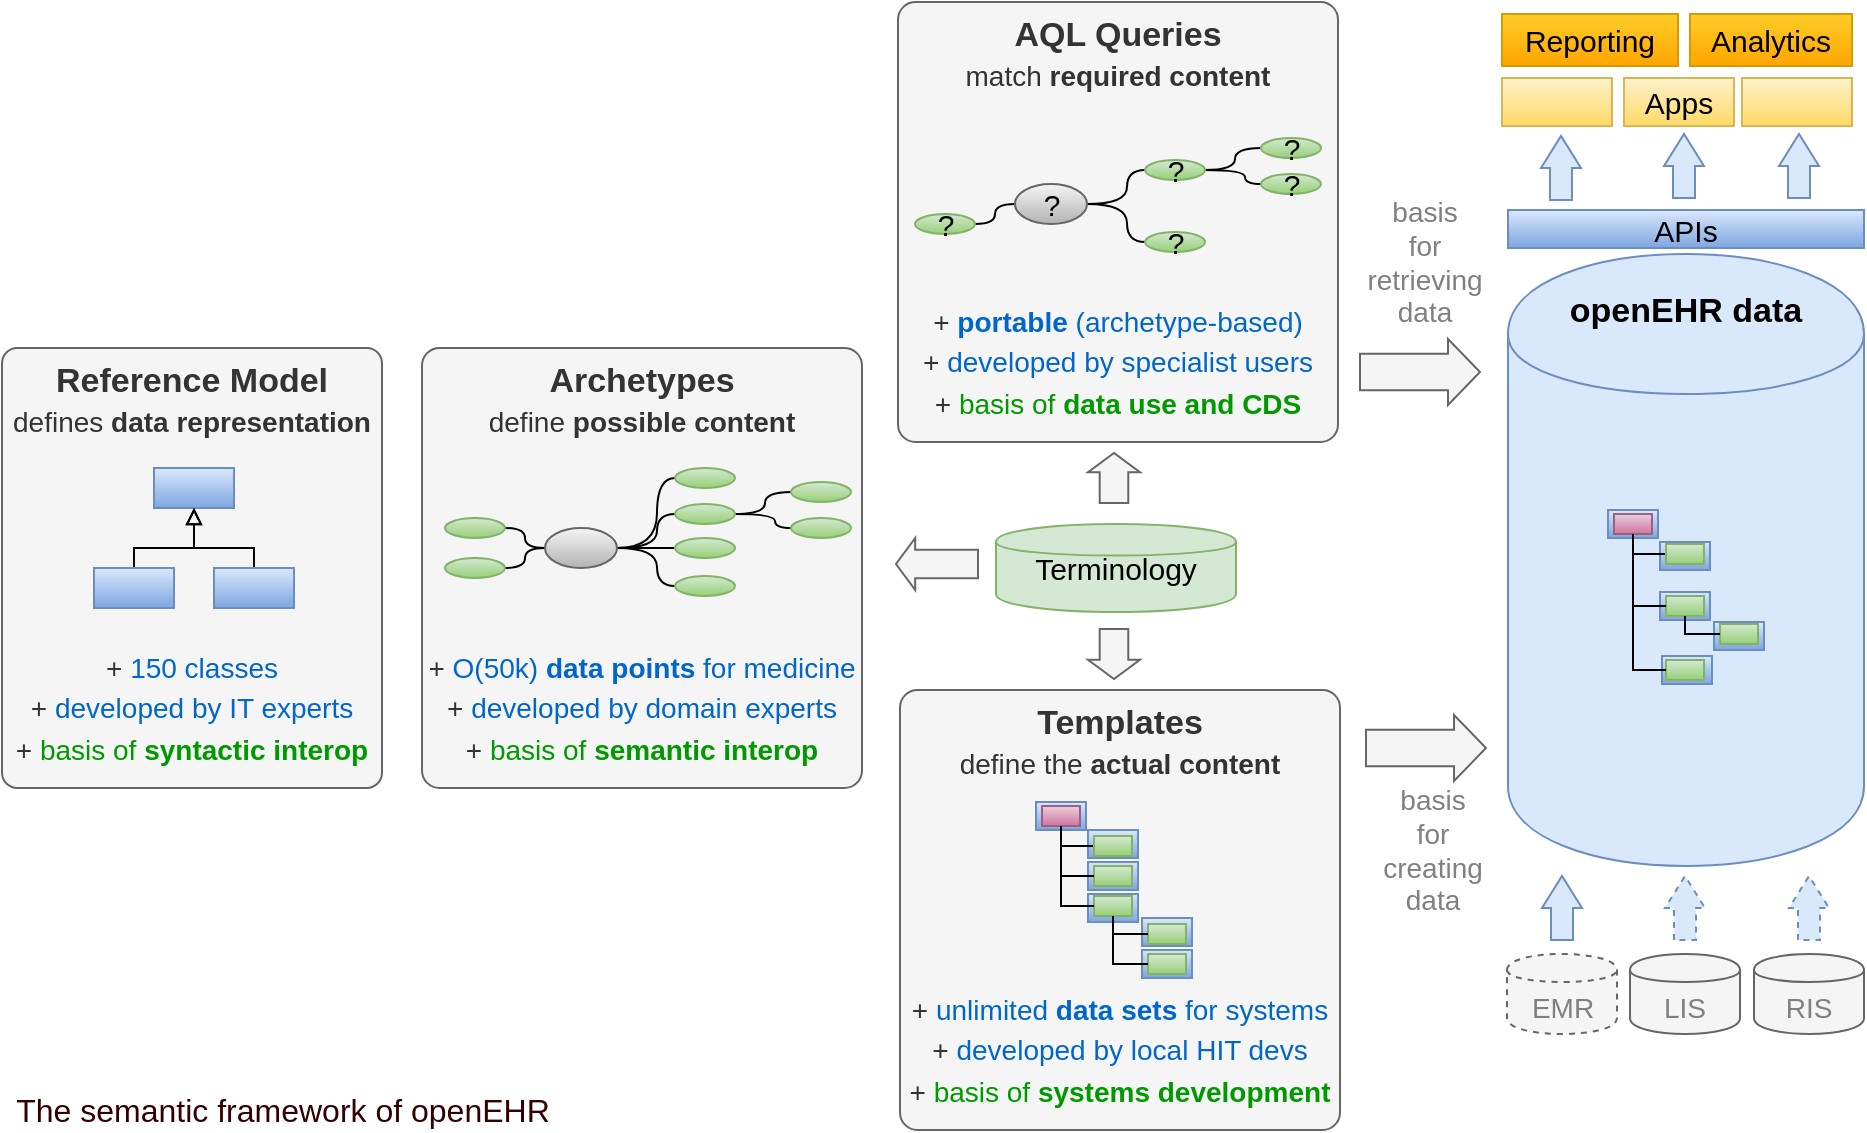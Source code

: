 <mxfile version="12.3.3" type="device" pages="1"><diagram id="SYWNPmW1D7VxJ0_5kWFv" name="Page-1"><mxGraphModel dx="1422" dy="846" grid="1" gridSize="10" guides="1" tooltips="1" connect="1" arrows="1" fold="1" page="1" pageScale="1" pageWidth="1169" pageHeight="827" math="0" shadow="0"><root><mxCell id="0"/><mxCell id="1" parent="0"/><mxCell id="m7mysJchfGq0zFKPfPqh-44" value="openEHR data" style="shape=cylinder;whiteSpace=wrap;html=1;boundedLbl=1;backgroundOutline=1;fontSize=17;fontStyle=1;fillColor=#dae8fc;strokeColor=#6c8ebf;verticalAlign=top;spacingTop=-28;" parent="1" vertex="1"><mxGeometry x="773" y="175" width="178" height="306" as="geometry"/></mxCell><mxCell id="m7mysJchfGq0zFKPfPqh-97" value="" style="rounded=0;whiteSpace=wrap;html=1;fontSize=17;fillColor=#dae8fc;strokeColor=#6c8ebf;gradientColor=#7ea6e0;" parent="1" vertex="1"><mxGeometry x="849.0" y="319" width="25" height="14" as="geometry"/></mxCell><mxCell id="m7mysJchfGq0zFKPfPqh-98" value="" style="rounded=0;whiteSpace=wrap;html=1;fontSize=17;fillColor=#dae8fc;strokeColor=#6c8ebf;gradientColor=#7ea6e0;" parent="1" vertex="1"><mxGeometry x="849.0" y="344" width="25" height="14" as="geometry"/></mxCell><mxCell id="m7mysJchfGq0zFKPfPqh-99" value="" style="rounded=0;whiteSpace=wrap;html=1;fontSize=17;fillColor=#dae8fc;strokeColor=#6c8ebf;gradientColor=#7ea6e0;" parent="1" vertex="1"><mxGeometry x="876.0" y="359" width="25" height="14" as="geometry"/></mxCell><mxCell id="m7mysJchfGq0zFKPfPqh-100" value="" style="rounded=0;whiteSpace=wrap;html=1;fontSize=17;fillColor=#dae8fc;strokeColor=#6c8ebf;gradientColor=#7ea6e0;" parent="1" vertex="1"><mxGeometry x="850.0" y="376" width="25" height="14" as="geometry"/></mxCell><mxCell id="m7mysJchfGq0zFKPfPqh-101" value="" style="rounded=0;whiteSpace=wrap;html=1;fontSize=17;fillColor=#dae8fc;strokeColor=#6c8ebf;gradientColor=#7ea6e0;" parent="1" vertex="1"><mxGeometry x="823.0" y="303" width="25" height="14" as="geometry"/></mxCell><mxCell id="m7mysJchfGq0zFKPfPqh-29" value="&lt;font&gt;Templates&lt;br&gt;&lt;/font&gt;&lt;font style=&quot;font-size: 14px&quot;&gt;&lt;span style=&quot;font-weight: normal&quot;&gt;define the &lt;/span&gt;actual content&lt;br&gt;&lt;br&gt;&lt;br&gt;&lt;br&gt;&lt;br&gt;&lt;br&gt;&lt;span style=&quot;font-weight: normal&quot;&gt;+ &lt;/span&gt;&lt;font color=&quot;#0066cc&quot; style=&quot;font-weight: normal&quot;&gt;unlimited &lt;/font&gt;&lt;font color=&quot;#0066cc&quot;&gt;data sets&lt;/font&gt;&lt;font color=&quot;#0066cc&quot; style=&quot;font-weight: normal&quot;&gt; for systems&lt;/font&gt;&lt;br&gt;&lt;span style=&quot;font-weight: normal&quot;&gt;+ &lt;/span&gt;&lt;font color=&quot;#0066cc&quot; style=&quot;font-weight: normal&quot;&gt;developed by local HIT devs&lt;/font&gt;&lt;br&gt;&lt;span style=&quot;font-weight: normal&quot;&gt;+ &lt;/span&gt;&lt;font color=&quot;#009900&quot;&gt;&lt;span style=&quot;font-weight: normal&quot;&gt;basis of &lt;/span&gt;systems development&lt;/font&gt;&lt;br&gt;&lt;/font&gt;" style="rounded=1;whiteSpace=wrap;html=1;arcSize=4;fontSize=17;verticalAlign=top;fontStyle=1;fillColor=#f5f5f5;strokeColor=#666666;fontColor=#333333;" parent="1" vertex="1"><mxGeometry x="469" y="393" width="220" height="220" as="geometry"/></mxCell><mxCell id="m7mysJchfGq0zFKPfPqh-92" value="" style="rounded=0;whiteSpace=wrap;html=1;fontSize=17;fillColor=#dae8fc;strokeColor=#6c8ebf;gradientColor=#7ea6e0;" parent="1" vertex="1"><mxGeometry x="563" y="463" width="25" height="14" as="geometry"/></mxCell><mxCell id="m7mysJchfGq0zFKPfPqh-93" value="" style="rounded=0;whiteSpace=wrap;html=1;fontSize=17;fillColor=#dae8fc;strokeColor=#6c8ebf;gradientColor=#7ea6e0;" parent="1" vertex="1"><mxGeometry x="563.0" y="479" width="25" height="14" as="geometry"/></mxCell><mxCell id="m7mysJchfGq0zFKPfPqh-94" value="" style="rounded=0;whiteSpace=wrap;html=1;fontSize=17;fillColor=#dae8fc;strokeColor=#6c8ebf;gradientColor=#7ea6e0;" parent="1" vertex="1"><mxGeometry x="590" y="507" width="25" height="14" as="geometry"/></mxCell><mxCell id="m7mysJchfGq0zFKPfPqh-95" value="" style="rounded=0;whiteSpace=wrap;html=1;fontSize=17;fillColor=#dae8fc;strokeColor=#6c8ebf;gradientColor=#7ea6e0;" parent="1" vertex="1"><mxGeometry x="590.0" y="523" width="25" height="14" as="geometry"/></mxCell><mxCell id="m7mysJchfGq0zFKPfPqh-96" value="" style="rounded=0;whiteSpace=wrap;html=1;fontSize=17;fillColor=#dae8fc;strokeColor=#6c8ebf;gradientColor=#7ea6e0;" parent="1" vertex="1"><mxGeometry x="563" y="495" width="25" height="14" as="geometry"/></mxCell><mxCell id="m7mysJchfGq0zFKPfPqh-6" value="Reference Model&lt;br&gt;&lt;font style=&quot;font-size: 14px&quot;&gt;&lt;span style=&quot;font-weight: normal&quot;&gt;defines &lt;/span&gt;data representation&lt;br&gt;&lt;br&gt;&lt;br&gt;&lt;br&gt;&lt;br&gt;&lt;br&gt;&lt;span style=&quot;font-weight: normal&quot;&gt;+ &lt;/span&gt;&lt;font color=&quot;#0066cc&quot; style=&quot;font-weight: normal&quot;&gt;150 classes&lt;/font&gt;&lt;br&gt;&lt;span style=&quot;font-weight: normal&quot;&gt;+ &lt;/span&gt;&lt;font color=&quot;#0066cc&quot; style=&quot;font-weight: normal&quot;&gt;developed by IT experts&lt;/font&gt;&lt;br&gt;&lt;span style=&quot;font-weight: normal&quot;&gt;+ &lt;/span&gt;&lt;font color=&quot;#009900&quot;&gt;&lt;span style=&quot;font-weight: normal&quot;&gt;basis of &lt;/span&gt;syntactic interop&lt;/font&gt;&lt;br&gt;&lt;/font&gt;" style="rounded=1;whiteSpace=wrap;html=1;arcSize=4;fontSize=17;verticalAlign=top;fontStyle=1;fillColor=#f5f5f5;strokeColor=#666666;fontColor=#333333;" parent="1" vertex="1"><mxGeometry x="20" y="222" width="190" height="220" as="geometry"/></mxCell><mxCell id="m7mysJchfGq0zFKPfPqh-1" value="" style="rounded=0;whiteSpace=wrap;html=1;fillColor=#dae8fc;strokeColor=#6c8ebf;gradientColor=#7ea6e0;" parent="1" vertex="1"><mxGeometry x="96" y="282" width="40" height="20" as="geometry"/></mxCell><mxCell id="m7mysJchfGq0zFKPfPqh-5" style="edgeStyle=orthogonalEdgeStyle;rounded=0;orthogonalLoop=1;jettySize=auto;html=1;entryX=0.5;entryY=1;entryDx=0;entryDy=0;endArrow=block;endFill=0;exitX=0.5;exitY=0;exitDx=0;exitDy=0;" parent="1" source="m7mysJchfGq0zFKPfPqh-2" target="m7mysJchfGq0zFKPfPqh-1" edge="1"><mxGeometry relative="1" as="geometry"><Array as="points"><mxPoint x="86" y="322"/><mxPoint x="116" y="322"/></Array></mxGeometry></mxCell><mxCell id="m7mysJchfGq0zFKPfPqh-2" value="" style="rounded=0;whiteSpace=wrap;html=1;fillColor=#dae8fc;strokeColor=#6c8ebf;gradientColor=#7ea6e0;" parent="1" vertex="1"><mxGeometry x="66" y="332" width="40" height="20" as="geometry"/></mxCell><mxCell id="m7mysJchfGq0zFKPfPqh-4" style="edgeStyle=orthogonalEdgeStyle;rounded=0;orthogonalLoop=1;jettySize=auto;html=1;entryX=0.5;entryY=1;entryDx=0;entryDy=0;endArrow=block;endFill=0;exitX=0.5;exitY=0;exitDx=0;exitDy=0;" parent="1" source="m7mysJchfGq0zFKPfPqh-3" target="m7mysJchfGq0zFKPfPqh-1" edge="1"><mxGeometry relative="1" as="geometry"><Array as="points"><mxPoint x="146" y="322"/><mxPoint x="116" y="322"/></Array></mxGeometry></mxCell><mxCell id="m7mysJchfGq0zFKPfPqh-3" value="" style="rounded=0;whiteSpace=wrap;html=1;fillColor=#dae8fc;strokeColor=#6c8ebf;gradientColor=#7ea6e0;" parent="1" vertex="1"><mxGeometry x="126" y="332" width="40" height="20" as="geometry"/></mxCell><mxCell id="m7mysJchfGq0zFKPfPqh-7" value="&lt;font&gt;Archetypes&lt;br&gt;&lt;/font&gt;&lt;font style=&quot;font-size: 14px&quot;&gt;&lt;span style=&quot;font-weight: normal&quot;&gt;define&amp;nbsp;&lt;/span&gt;possible content&lt;br&gt;&lt;br&gt;&lt;br&gt;&lt;br&gt;&lt;br&gt;&lt;br&gt;&lt;span style=&quot;font-weight: normal&quot;&gt;+ &lt;font color=&quot;#0066cc&quot;&gt;O(50k&lt;/font&gt;&lt;/span&gt;&lt;font color=&quot;#0066cc&quot; style=&quot;font-weight: normal&quot;&gt;)&amp;nbsp;&lt;/font&gt;&lt;font color=&quot;#0066cc&quot;&gt;data points&lt;/font&gt;&lt;font color=&quot;#0066cc&quot; style=&quot;font-weight: normal&quot;&gt; for medicine&lt;/font&gt;&lt;br&gt;&lt;span style=&quot;font-weight: normal&quot;&gt;+ &lt;/span&gt;&lt;font color=&quot;#0066cc&quot; style=&quot;font-weight: normal&quot;&gt;developed by domain experts&lt;/font&gt;&lt;br&gt;&lt;span style=&quot;font-weight: normal&quot;&gt;+ &lt;/span&gt;&lt;font color=&quot;#009900&quot;&gt;&lt;span style=&quot;font-weight: normal&quot;&gt;basis of &lt;/span&gt;semantic&lt;span style=&quot;font-weight: normal&quot;&gt; &lt;/span&gt;interop&lt;/font&gt;&lt;br&gt;&lt;/font&gt;" style="rounded=1;whiteSpace=wrap;html=1;arcSize=4;fontSize=17;verticalAlign=top;fontStyle=1;fillColor=#f5f5f5;strokeColor=#666666;fontColor=#333333;" parent="1" vertex="1"><mxGeometry x="230" y="222" width="220" height="220" as="geometry"/></mxCell><mxCell id="m7mysJchfGq0zFKPfPqh-11" style="edgeStyle=orthogonalEdgeStyle;rounded=0;orthogonalLoop=1;jettySize=auto;html=1;exitX=1;exitY=0.5;exitDx=0;exitDy=0;endArrow=none;endFill=0;fontSize=17;curved=1;entryX=0;entryY=0.5;entryDx=0;entryDy=0;" parent="1" source="m7mysJchfGq0zFKPfPqh-8" target="m7mysJchfGq0zFKPfPqh-9" edge="1"><mxGeometry relative="1" as="geometry"><mxPoint x="361.5" y="362" as="targetPoint"/><Array as="points"><mxPoint x="347.5" y="322"/><mxPoint x="347.5" y="287"/></Array></mxGeometry></mxCell><mxCell id="m7mysJchfGq0zFKPfPqh-15" style="edgeStyle=orthogonalEdgeStyle;curved=1;rounded=0;orthogonalLoop=1;jettySize=auto;html=1;entryX=0;entryY=0.5;entryDx=0;entryDy=0;endArrow=none;endFill=0;fontSize=17;" parent="1" source="m7mysJchfGq0zFKPfPqh-8" target="m7mysJchfGq0zFKPfPqh-12" edge="1"><mxGeometry relative="1" as="geometry"/></mxCell><mxCell id="m7mysJchfGq0zFKPfPqh-16" style="edgeStyle=orthogonalEdgeStyle;curved=1;rounded=0;orthogonalLoop=1;jettySize=auto;html=1;entryX=0;entryY=0.5;entryDx=0;entryDy=0;endArrow=none;endFill=0;fontSize=17;" parent="1" source="m7mysJchfGq0zFKPfPqh-8" target="m7mysJchfGq0zFKPfPqh-13" edge="1"><mxGeometry relative="1" as="geometry"/></mxCell><mxCell id="m7mysJchfGq0zFKPfPqh-21" style="edgeStyle=orthogonalEdgeStyle;curved=1;rounded=0;orthogonalLoop=1;jettySize=auto;html=1;exitX=1;exitY=0.5;exitDx=0;exitDy=0;entryX=0;entryY=0.5;entryDx=0;entryDy=0;endArrow=none;endFill=0;fontSize=17;" parent="1" source="m7mysJchfGq0zFKPfPqh-8" target="m7mysJchfGq0zFKPfPqh-20" edge="1"><mxGeometry relative="1" as="geometry"/></mxCell><mxCell id="m7mysJchfGq0zFKPfPqh-23" style="edgeStyle=orthogonalEdgeStyle;curved=1;rounded=0;orthogonalLoop=1;jettySize=auto;html=1;exitX=0;exitY=0.5;exitDx=0;exitDy=0;entryX=1;entryY=0.5;entryDx=0;entryDy=0;endArrow=none;endFill=0;fontSize=17;" parent="1" source="m7mysJchfGq0zFKPfPqh-8" target="m7mysJchfGq0zFKPfPqh-22" edge="1"><mxGeometry relative="1" as="geometry"><Array as="points"><mxPoint x="281.5" y="322"/><mxPoint x="281.5" y="312"/></Array></mxGeometry></mxCell><mxCell id="m7mysJchfGq0zFKPfPqh-25" style="edgeStyle=orthogonalEdgeStyle;curved=1;rounded=0;orthogonalLoop=1;jettySize=auto;html=1;exitX=0;exitY=0.5;exitDx=0;exitDy=0;entryX=1;entryY=0.5;entryDx=0;entryDy=0;endArrow=none;endFill=0;fontSize=17;" parent="1" source="m7mysJchfGq0zFKPfPqh-8" target="m7mysJchfGq0zFKPfPqh-24" edge="1"><mxGeometry relative="1" as="geometry"><Array as="points"><mxPoint x="281.5" y="322"/><mxPoint x="281.5" y="332"/></Array></mxGeometry></mxCell><mxCell id="m7mysJchfGq0zFKPfPqh-8" value="" style="ellipse;whiteSpace=wrap;html=1;fontSize=17;gradientColor=#b3b3b3;fillColor=#f5f5f5;strokeColor=#666666;" parent="1" vertex="1"><mxGeometry x="291.5" y="312" width="36" height="20" as="geometry"/></mxCell><mxCell id="m7mysJchfGq0zFKPfPqh-9" value="" style="ellipse;whiteSpace=wrap;html=1;fontSize=17;fillColor=#d5e8d4;strokeColor=#82b366;gradientColor=#97d077;" parent="1" vertex="1"><mxGeometry x="356.5" y="282" width="30" height="10" as="geometry"/></mxCell><mxCell id="m7mysJchfGq0zFKPfPqh-17" style="edgeStyle=orthogonalEdgeStyle;curved=1;rounded=0;orthogonalLoop=1;jettySize=auto;html=1;exitX=1;exitY=0.5;exitDx=0;exitDy=0;entryX=0;entryY=0.5;entryDx=0;entryDy=0;endArrow=none;endFill=0;fontSize=17;" parent="1" source="m7mysJchfGq0zFKPfPqh-12" target="m7mysJchfGq0zFKPfPqh-14" edge="1"><mxGeometry relative="1" as="geometry"><Array as="points"><mxPoint x="401.5" y="305"/><mxPoint x="401.5" y="294"/></Array></mxGeometry></mxCell><mxCell id="m7mysJchfGq0zFKPfPqh-19" style="edgeStyle=orthogonalEdgeStyle;curved=1;rounded=0;orthogonalLoop=1;jettySize=auto;html=1;entryX=0;entryY=0.5;entryDx=0;entryDy=0;endArrow=none;endFill=0;fontSize=17;" parent="1" source="m7mysJchfGq0zFKPfPqh-12" target="m7mysJchfGq0zFKPfPqh-18" edge="1"><mxGeometry relative="1" as="geometry"/></mxCell><mxCell id="m7mysJchfGq0zFKPfPqh-12" value="" style="ellipse;whiteSpace=wrap;html=1;fontSize=17;fillColor=#d5e8d4;strokeColor=#82b366;gradientColor=#97d077;" parent="1" vertex="1"><mxGeometry x="356.5" y="300" width="30" height="10" as="geometry"/></mxCell><mxCell id="m7mysJchfGq0zFKPfPqh-13" value="" style="ellipse;whiteSpace=wrap;html=1;fontSize=17;fillColor=#d5e8d4;strokeColor=#82b366;gradientColor=#97d077;" parent="1" vertex="1"><mxGeometry x="356.5" y="336" width="30" height="10" as="geometry"/></mxCell><mxCell id="m7mysJchfGq0zFKPfPqh-14" value="" style="ellipse;whiteSpace=wrap;html=1;fontSize=17;fillColor=#d5e8d4;strokeColor=#82b366;gradientColor=#97d077;" parent="1" vertex="1"><mxGeometry x="414.5" y="289" width="30" height="10" as="geometry"/></mxCell><mxCell id="m7mysJchfGq0zFKPfPqh-18" value="" style="ellipse;whiteSpace=wrap;html=1;fontSize=17;fillColor=#d5e8d4;strokeColor=#82b366;gradientColor=#97d077;" parent="1" vertex="1"><mxGeometry x="414.5" y="307" width="30" height="10" as="geometry"/></mxCell><mxCell id="m7mysJchfGq0zFKPfPqh-20" value="" style="ellipse;whiteSpace=wrap;html=1;fontSize=17;fillColor=#d5e8d4;strokeColor=#82b366;gradientColor=#97d077;" parent="1" vertex="1"><mxGeometry x="356.5" y="317" width="30" height="10" as="geometry"/></mxCell><mxCell id="m7mysJchfGq0zFKPfPqh-22" value="" style="ellipse;whiteSpace=wrap;html=1;fontSize=17;gradientColor=#97d077;fillColor=#d5e8d4;strokeColor=#82b366;" parent="1" vertex="1"><mxGeometry x="241.5" y="307" width="30" height="10" as="geometry"/></mxCell><mxCell id="m7mysJchfGq0zFKPfPqh-24" value="" style="ellipse;whiteSpace=wrap;html=1;fontSize=17;gradientColor=#97d077;fillColor=#d5e8d4;strokeColor=#82b366;" parent="1" vertex="1"><mxGeometry x="241.5" y="327" width="30" height="10" as="geometry"/></mxCell><mxCell id="m7mysJchfGq0zFKPfPqh-43" value="&lt;font&gt;AQL Queries&lt;br&gt;&lt;/font&gt;&lt;font style=&quot;font-size: 14px&quot;&gt;&lt;span style=&quot;font-weight: normal&quot;&gt;match &lt;/span&gt;required&amp;nbsp;content&lt;br&gt;&lt;br&gt;&lt;br&gt;&lt;br&gt;&lt;br&gt;&lt;br&gt;&lt;span style=&quot;font-weight: normal&quot;&gt;+ &lt;/span&gt;&lt;font color=&quot;#0066cc&quot;&gt;portable&lt;span style=&quot;font-weight: normal&quot;&gt; (archetype-based)&lt;/span&gt;&lt;/font&gt;&lt;br&gt;&lt;span style=&quot;font-weight: normal&quot;&gt;+ &lt;/span&gt;&lt;font color=&quot;#0066cc&quot; style=&quot;font-weight: normal&quot;&gt;developed by specialist users&lt;/font&gt;&lt;br&gt;&lt;span style=&quot;font-weight: normal&quot;&gt;+ &lt;/span&gt;&lt;font color=&quot;#009900&quot;&gt;&lt;span style=&quot;font-weight: normal&quot;&gt;basis of &lt;/span&gt;data use and CDS&lt;/font&gt;&lt;br&gt;&lt;/font&gt;" style="rounded=1;whiteSpace=wrap;html=1;arcSize=4;fontSize=17;verticalAlign=top;fontStyle=1;fillColor=#f5f5f5;strokeColor=#666666;fontColor=#333333;" parent="1" vertex="1"><mxGeometry x="468" y="49" width="220" height="220" as="geometry"/></mxCell><mxCell id="m7mysJchfGq0zFKPfPqh-45" style="edgeStyle=orthogonalEdgeStyle;rounded=0;orthogonalLoop=1;jettySize=auto;html=1;entryX=0;entryY=0.5;entryDx=0;entryDy=0;endArrow=none;endFill=0;fontSize=17;exitX=0.5;exitY=1;exitDx=0;exitDy=0;" parent="1" source="m7mysJchfGq0zFKPfPqh-46" target="m7mysJchfGq0zFKPfPqh-47" edge="1"><mxGeometry relative="1" as="geometry"><Array as="points"><mxPoint x="836" y="325"/></Array></mxGeometry></mxCell><mxCell id="m7mysJchfGq0zFKPfPqh-46" value="" style="rounded=0;whiteSpace=wrap;html=1;fontSize=17;gradientColor=#d5739d;fillColor=#e6d0de;strokeColor=#996185;" parent="1" vertex="1"><mxGeometry x="826" y="305" width="19" height="10" as="geometry"/></mxCell><mxCell id="m7mysJchfGq0zFKPfPqh-47" value="" style="rounded=0;whiteSpace=wrap;html=1;fontSize=17;gradientColor=#97d077;fillColor=#d5e8d4;strokeColor=#82b366;" parent="1" vertex="1"><mxGeometry x="852" y="320" width="19" height="10" as="geometry"/></mxCell><mxCell id="m7mysJchfGq0zFKPfPqh-49" value="" style="rounded=0;whiteSpace=wrap;html=1;fontSize=17;gradientColor=#97d077;fillColor=#d5e8d4;strokeColor=#82b366;" parent="1" vertex="1"><mxGeometry x="852" y="346" width="19" height="10" as="geometry"/></mxCell><mxCell id="m7mysJchfGq0zFKPfPqh-50" value="" style="rounded=0;whiteSpace=wrap;html=1;fontSize=17;gradientColor=#97d077;fillColor=#d5e8d4;strokeColor=#82b366;" parent="1" vertex="1"><mxGeometry x="879" y="360" width="19" height="10" as="geometry"/></mxCell><mxCell id="m7mysJchfGq0zFKPfPqh-53" style="edgeStyle=orthogonalEdgeStyle;rounded=0;orthogonalLoop=1;jettySize=auto;html=1;entryX=0;entryY=0.5;entryDx=0;entryDy=0;endArrow=none;endFill=0;fontSize=17;exitX=0.5;exitY=1;exitDx=0;exitDy=0;" parent="1" source="m7mysJchfGq0zFKPfPqh-46" target="m7mysJchfGq0zFKPfPqh-49" edge="1"><mxGeometry relative="1" as="geometry"><mxPoint x="835.714" y="328.143" as="sourcePoint"/><mxPoint x="852.286" y="351" as="targetPoint"/><Array as="points"><mxPoint x="836" y="351"/></Array></mxGeometry></mxCell><mxCell id="m7mysJchfGq0zFKPfPqh-54" style="edgeStyle=orthogonalEdgeStyle;rounded=0;orthogonalLoop=1;jettySize=auto;html=1;entryX=0;entryY=0.5;entryDx=0;entryDy=0;endArrow=none;endFill=0;fontSize=17;exitX=0.5;exitY=1;exitDx=0;exitDy=0;" parent="1" source="m7mysJchfGq0zFKPfPqh-49" target="m7mysJchfGq0zFKPfPqh-50" edge="1"><mxGeometry relative="1" as="geometry"><mxPoint x="861.714" y="355.143" as="sourcePoint"/><mxPoint x="878.286" y="364.857" as="targetPoint"/><Array as="points"><mxPoint x="861" y="365"/></Array></mxGeometry></mxCell><mxCell id="m7mysJchfGq0zFKPfPqh-56" value="" style="rounded=0;whiteSpace=wrap;html=1;fontSize=17;gradientColor=#97d077;fillColor=#d5e8d4;strokeColor=#82b366;" parent="1" vertex="1"><mxGeometry x="852" y="378" width="19" height="10" as="geometry"/></mxCell><mxCell id="m7mysJchfGq0zFKPfPqh-57" style="edgeStyle=orthogonalEdgeStyle;rounded=0;orthogonalLoop=1;jettySize=auto;html=1;entryX=0;entryY=0.5;entryDx=0;entryDy=0;endArrow=none;endFill=0;fontSize=17;exitX=0.5;exitY=1;exitDx=0;exitDy=0;" parent="1" source="m7mysJchfGq0zFKPfPqh-46" target="m7mysJchfGq0zFKPfPqh-56" edge="1"><mxGeometry relative="1" as="geometry"><mxPoint x="835.571" y="339.857" as="sourcePoint"/><mxPoint x="852.286" y="376" as="targetPoint"/><Array as="points"><mxPoint x="836" y="383"/></Array></mxGeometry></mxCell><mxCell id="m7mysJchfGq0zFKPfPqh-58" value="" style="html=1;shadow=0;dashed=0;align=center;verticalAlign=middle;shape=mxgraph.arrows2.arrow;dy=0.45;dx=16;notch=0;fontSize=17;fillColor=#f5f5f5;strokeColor=#666666;fontColor=#333333;" parent="1" vertex="1"><mxGeometry x="702" y="405.5" width="60" height="33" as="geometry"/></mxCell><mxCell id="m7mysJchfGq0zFKPfPqh-59" value="basis &lt;br style=&quot;font-size: 14px;&quot;&gt;for&lt;br style=&quot;font-size: 14px;&quot;&gt;creating&lt;br style=&quot;font-size: 14px;&quot;&gt;data" style="text;html=1;align=center;verticalAlign=middle;resizable=0;points=[];;autosize=1;fontSize=14;fontColor=#808080;" parent="1" vertex="1"><mxGeometry x="700" y="438" width="70" height="70" as="geometry"/></mxCell><mxCell id="m7mysJchfGq0zFKPfPqh-61" value="" style="html=1;shadow=0;dashed=0;align=center;verticalAlign=middle;shape=mxgraph.arrows2.arrow;dy=0.45;dx=9.6;notch=0;fontSize=17;fillColor=#f5f5f5;strokeColor=#666666;fontColor=#333333;rotation=-90;" parent="1" vertex="1"><mxGeometry x="563.5" y="274" width="25" height="26" as="geometry"/></mxCell><mxCell id="m7mysJchfGq0zFKPfPqh-63" value="basis &lt;br style=&quot;font-size: 14px&quot;&gt;for&lt;br style=&quot;font-size: 14px&quot;&gt;retrieving&lt;br style=&quot;font-size: 14px&quot;&gt;data" style="text;html=1;align=center;verticalAlign=middle;resizable=0;points=[];;autosize=1;fontSize=14;fontColor=#808080;" parent="1" vertex="1"><mxGeometry x="696" y="144" width="70" height="70" as="geometry"/></mxCell><mxCell id="m7mysJchfGq0zFKPfPqh-65" value="" style="rounded=0;whiteSpace=wrap;html=1;fontSize=15;fillColor=#fff2cc;strokeColor=#d6b656;fontStyle=0;gradientColor=#ffd966;" parent="1" vertex="1"><mxGeometry x="770" y="87" width="55" height="24" as="geometry"/></mxCell><mxCell id="m7mysJchfGq0zFKPfPqh-66" value="Reporting" style="rounded=0;whiteSpace=wrap;html=1;fontSize=15;fillColor=#ffcd28;strokeColor=#d79b00;fontStyle=0;gradientColor=#ffa500;" parent="1" vertex="1"><mxGeometry x="770" y="55" width="88" height="26" as="geometry"/></mxCell><mxCell id="m7mysJchfGq0zFKPfPqh-67" value="Analytics" style="rounded=0;whiteSpace=wrap;html=1;fontSize=15;fillColor=#ffcd28;strokeColor=#d79b00;fontStyle=0;gradientColor=#ffa500;" parent="1" vertex="1"><mxGeometry x="864" y="55" width="81" height="26" as="geometry"/></mxCell><mxCell id="m7mysJchfGq0zFKPfPqh-69" style="edgeStyle=orthogonalEdgeStyle;curved=1;rounded=0;orthogonalLoop=1;jettySize=auto;html=1;entryX=0;entryY=0.5;entryDx=0;entryDy=0;endArrow=none;endFill=0;fontSize=15;" parent="1" source="m7mysJchfGq0zFKPfPqh-74" target="m7mysJchfGq0zFKPfPqh-78" edge="1"><mxGeometry relative="1" as="geometry"/></mxCell><mxCell id="m7mysJchfGq0zFKPfPqh-70" style="edgeStyle=orthogonalEdgeStyle;curved=1;rounded=0;orthogonalLoop=1;jettySize=auto;html=1;entryX=0;entryY=0.5;entryDx=0;entryDy=0;endArrow=none;endFill=0;fontSize=15;" parent="1" source="m7mysJchfGq0zFKPfPqh-74" target="m7mysJchfGq0zFKPfPqh-79" edge="1"><mxGeometry relative="1" as="geometry"/></mxCell><mxCell id="m7mysJchfGq0zFKPfPqh-73" style="edgeStyle=orthogonalEdgeStyle;curved=1;rounded=0;orthogonalLoop=1;jettySize=auto;html=1;exitX=0;exitY=0.5;exitDx=0;exitDy=0;entryX=1;entryY=0.5;entryDx=0;entryDy=0;endArrow=none;endFill=0;fontSize=15;" parent="1" source="m7mysJchfGq0zFKPfPqh-74" target="m7mysJchfGq0zFKPfPqh-84" edge="1"><mxGeometry relative="1" as="geometry"><Array as="points"><mxPoint x="516.5" y="150"/><mxPoint x="516.5" y="160"/></Array></mxGeometry></mxCell><mxCell id="m7mysJchfGq0zFKPfPqh-74" value="?" style="ellipse;whiteSpace=wrap;html=1;fontSize=15;gradientColor=#b3b3b3;fillColor=#f5f5f5;strokeColor=#666666;" parent="1" vertex="1"><mxGeometry x="526.5" y="140" width="36" height="20" as="geometry"/></mxCell><mxCell id="m7mysJchfGq0zFKPfPqh-76" style="edgeStyle=orthogonalEdgeStyle;curved=1;rounded=0;orthogonalLoop=1;jettySize=auto;html=1;exitX=1;exitY=0.5;exitDx=0;exitDy=0;entryX=0;entryY=0.5;entryDx=0;entryDy=0;endArrow=none;endFill=0;fontSize=15;" parent="1" source="m7mysJchfGq0zFKPfPqh-78" target="m7mysJchfGq0zFKPfPqh-80" edge="1"><mxGeometry relative="1" as="geometry"><Array as="points"><mxPoint x="636.5" y="133"/><mxPoint x="636.5" y="122"/></Array></mxGeometry></mxCell><mxCell id="m7mysJchfGq0zFKPfPqh-77" style="edgeStyle=orthogonalEdgeStyle;curved=1;rounded=0;orthogonalLoop=1;jettySize=auto;html=1;entryX=0;entryY=0.5;entryDx=0;entryDy=0;endArrow=none;endFill=0;fontSize=15;" parent="1" source="m7mysJchfGq0zFKPfPqh-78" target="m7mysJchfGq0zFKPfPqh-81" edge="1"><mxGeometry relative="1" as="geometry"/></mxCell><mxCell id="m7mysJchfGq0zFKPfPqh-78" value="?" style="ellipse;whiteSpace=wrap;html=1;fontSize=15;fillColor=#d5e8d4;strokeColor=#82b366;gradientColor=#97d077;" parent="1" vertex="1"><mxGeometry x="591.5" y="128" width="30" height="10" as="geometry"/></mxCell><mxCell id="m7mysJchfGq0zFKPfPqh-79" value="?" style="ellipse;whiteSpace=wrap;html=1;fontSize=15;fillColor=#d5e8d4;strokeColor=#82b366;gradientColor=#97d077;" parent="1" vertex="1"><mxGeometry x="591.5" y="164" width="30" height="10" as="geometry"/></mxCell><mxCell id="m7mysJchfGq0zFKPfPqh-80" value="?" style="ellipse;whiteSpace=wrap;html=1;fontSize=15;fillColor=#d5e8d4;strokeColor=#82b366;gradientColor=#97d077;" parent="1" vertex="1"><mxGeometry x="649.5" y="117" width="30" height="10" as="geometry"/></mxCell><mxCell id="m7mysJchfGq0zFKPfPqh-81" value="?" style="ellipse;whiteSpace=wrap;html=1;fontSize=15;fillColor=#d5e8d4;strokeColor=#82b366;gradientColor=#97d077;" parent="1" vertex="1"><mxGeometry x="649.5" y="135" width="30" height="10" as="geometry"/></mxCell><mxCell id="m7mysJchfGq0zFKPfPqh-84" value="?" style="ellipse;whiteSpace=wrap;html=1;fontSize=15;gradientColor=#97d077;fillColor=#d5e8d4;strokeColor=#82b366;" parent="1" vertex="1"><mxGeometry x="476.5" y="155" width="30" height="10" as="geometry"/></mxCell><mxCell id="m7mysJchfGq0zFKPfPqh-85" value="The semantic framework of openEHR" style="text;html=1;align=center;verticalAlign=middle;resizable=0;points=[];;autosize=1;fontSize=16;fontColor=#330000;" parent="1" vertex="1"><mxGeometry x="20" y="593" width="280" height="20" as="geometry"/></mxCell><mxCell id="m7mysJchfGq0zFKPfPqh-86" value="Terminology" style="shape=cylinder;whiteSpace=wrap;html=1;boundedLbl=1;backgroundOutline=1;fontSize=15;fontStyle=0;fillColor=#d5e8d4;strokeColor=#82b366;verticalAlign=top;spacingTop=-6;" parent="1" vertex="1"><mxGeometry x="517" y="310" width="120" height="44" as="geometry"/></mxCell><mxCell id="m7mysJchfGq0zFKPfPqh-89" value="" style="html=1;shadow=0;dashed=0;align=center;verticalAlign=middle;shape=mxgraph.arrows2.arrow;dy=0.45;dx=16;notch=0;fontSize=17;fillColor=#f5f5f5;strokeColor=#666666;fontColor=#333333;" parent="1" vertex="1"><mxGeometry x="699" y="217.5" width="60" height="33" as="geometry"/></mxCell><mxCell id="m7mysJchfGq0zFKPfPqh-91" value="" style="rounded=0;whiteSpace=wrap;html=1;fontSize=17;fillColor=#dae8fc;strokeColor=#6c8ebf;gradientColor=#7ea6e0;" parent="1" vertex="1"><mxGeometry x="537" y="449" width="25" height="14" as="geometry"/></mxCell><mxCell id="m7mysJchfGq0zFKPfPqh-37" style="edgeStyle=orthogonalEdgeStyle;rounded=0;orthogonalLoop=1;jettySize=auto;html=1;entryX=0;entryY=0.5;entryDx=0;entryDy=0;endArrow=none;endFill=0;fontSize=17;exitX=0.5;exitY=1;exitDx=0;exitDy=0;" parent="1" source="m7mysJchfGq0zFKPfPqh-31" target="m7mysJchfGq0zFKPfPqh-32" edge="1"><mxGeometry relative="1" as="geometry"><Array as="points"><mxPoint x="549" y="471"/></Array></mxGeometry></mxCell><mxCell id="m7mysJchfGq0zFKPfPqh-31" value="" style="rounded=0;whiteSpace=wrap;html=1;fontSize=17;gradientColor=#d5739d;fillColor=#e6d0de;strokeColor=#996185;" parent="1" vertex="1"><mxGeometry x="540" y="451" width="19" height="10" as="geometry"/></mxCell><mxCell id="m7mysJchfGq0zFKPfPqh-32" value="" style="rounded=0;whiteSpace=wrap;html=1;fontSize=17;gradientColor=#97d077;fillColor=#d5e8d4;strokeColor=#82b366;" parent="1" vertex="1"><mxGeometry x="566" y="466" width="19" height="10" as="geometry"/></mxCell><mxCell id="m7mysJchfGq0zFKPfPqh-33" value="" style="rounded=0;whiteSpace=wrap;html=1;fontSize=17;gradientColor=#97d077;fillColor=#d5e8d4;strokeColor=#82b366;" parent="1" vertex="1"><mxGeometry x="566" y="481" width="19" height="10" as="geometry"/></mxCell><mxCell id="m7mysJchfGq0zFKPfPqh-34" value="" style="rounded=0;whiteSpace=wrap;html=1;fontSize=17;gradientColor=#97d077;fillColor=#d5e8d4;strokeColor=#82b366;" parent="1" vertex="1"><mxGeometry x="566" y="496" width="19" height="10" as="geometry"/></mxCell><mxCell id="m7mysJchfGq0zFKPfPqh-35" value="" style="rounded=0;whiteSpace=wrap;html=1;fontSize=17;gradientColor=#97d077;fillColor=#d5e8d4;strokeColor=#82b366;" parent="1" vertex="1"><mxGeometry x="593" y="510" width="19" height="10" as="geometry"/></mxCell><mxCell id="m7mysJchfGq0zFKPfPqh-36" value="" style="rounded=0;whiteSpace=wrap;html=1;fontSize=17;gradientColor=#97d077;fillColor=#d5e8d4;strokeColor=#82b366;" parent="1" vertex="1"><mxGeometry x="593" y="525" width="19" height="10" as="geometry"/></mxCell><mxCell id="m7mysJchfGq0zFKPfPqh-38" style="edgeStyle=orthogonalEdgeStyle;rounded=0;orthogonalLoop=1;jettySize=auto;html=1;entryX=0;entryY=0.5;entryDx=0;entryDy=0;endArrow=none;endFill=0;fontSize=17;exitX=0.5;exitY=1;exitDx=0;exitDy=0;" parent="1" source="m7mysJchfGq0zFKPfPqh-31" target="m7mysJchfGq0zFKPfPqh-33" edge="1"><mxGeometry relative="1" as="geometry"><mxPoint x="549.714" y="471.143" as="sourcePoint"/><mxPoint x="566.286" y="480.857" as="targetPoint"/><Array as="points"><mxPoint x="549" y="486"/></Array></mxGeometry></mxCell><mxCell id="m7mysJchfGq0zFKPfPqh-39" style="edgeStyle=orthogonalEdgeStyle;rounded=0;orthogonalLoop=1;jettySize=auto;html=1;entryX=0;entryY=0.5;entryDx=0;entryDy=0;endArrow=none;endFill=0;fontSize=17;exitX=0.5;exitY=1;exitDx=0;exitDy=0;" parent="1" source="m7mysJchfGq0zFKPfPqh-31" target="m7mysJchfGq0zFKPfPqh-34" edge="1"><mxGeometry relative="1" as="geometry"><mxPoint x="549.714" y="474.143" as="sourcePoint"/><mxPoint x="566.286" y="497" as="targetPoint"/><Array as="points"><mxPoint x="549" y="501"/></Array></mxGeometry></mxCell><mxCell id="m7mysJchfGq0zFKPfPqh-40" style="edgeStyle=orthogonalEdgeStyle;rounded=0;orthogonalLoop=1;jettySize=auto;html=1;entryX=0;entryY=0.5;entryDx=0;entryDy=0;endArrow=none;endFill=0;fontSize=17;exitX=0.5;exitY=1;exitDx=0;exitDy=0;" parent="1" source="m7mysJchfGq0zFKPfPqh-34" target="m7mysJchfGq0zFKPfPqh-35" edge="1"><mxGeometry relative="1" as="geometry"><mxPoint x="575.714" y="501.143" as="sourcePoint"/><mxPoint x="592.286" y="510.857" as="targetPoint"/><Array as="points"><mxPoint x="576" y="515"/></Array></mxGeometry></mxCell><mxCell id="m7mysJchfGq0zFKPfPqh-41" style="edgeStyle=orthogonalEdgeStyle;rounded=0;orthogonalLoop=1;jettySize=auto;html=1;entryX=0;entryY=0.5;entryDx=0;entryDy=0;endArrow=none;endFill=0;fontSize=17;exitX=0.5;exitY=1;exitDx=0;exitDy=0;" parent="1" source="m7mysJchfGq0zFKPfPqh-34" target="m7mysJchfGq0zFKPfPqh-36" edge="1"><mxGeometry relative="1" as="geometry"><mxPoint x="575.714" y="501.143" as="sourcePoint"/><mxPoint x="592.286" y="524" as="targetPoint"/><Array as="points"><mxPoint x="576" y="530"/></Array></mxGeometry></mxCell><mxCell id="m7mysJchfGq0zFKPfPqh-102" value="EMR" style="shape=cylinder;whiteSpace=wrap;html=1;boundedLbl=1;backgroundOutline=1;fontSize=14;fontStyle=0;fillColor=#f5f5f5;strokeColor=#666666;verticalAlign=top;spacingTop=0;fontColor=#808080;dashed=1;" parent="1" vertex="1"><mxGeometry x="772.5" y="525" width="55" height="40" as="geometry"/></mxCell><mxCell id="m7mysJchfGq0zFKPfPqh-103" value="LIS" style="shape=cylinder;whiteSpace=wrap;html=1;boundedLbl=1;backgroundOutline=1;fontSize=14;fontStyle=0;fillColor=#f5f5f5;strokeColor=#666666;verticalAlign=top;spacingTop=0;fontColor=#808080;" parent="1" vertex="1"><mxGeometry x="834" y="525" width="55" height="40" as="geometry"/></mxCell><mxCell id="m7mysJchfGq0zFKPfPqh-104" value="RIS" style="shape=cylinder;whiteSpace=wrap;html=1;boundedLbl=1;backgroundOutline=1;fontSize=14;fontStyle=0;fillColor=#f5f5f5;strokeColor=#666666;verticalAlign=top;spacingTop=0;fontColor=#808080;" parent="1" vertex="1"><mxGeometry x="896" y="525" width="55" height="40" as="geometry"/></mxCell><mxCell id="m7mysJchfGq0zFKPfPqh-105" value="" style="html=1;shadow=0;dashed=0;align=center;verticalAlign=middle;shape=mxgraph.arrows2.arrow;dy=0.45;dx=16;notch=0;fontSize=17;fillColor=#dae8fc;strokeColor=#6c8ebf;rotation=-90;" parent="1" vertex="1"><mxGeometry x="784" y="492" width="32" height="20" as="geometry"/></mxCell><mxCell id="m7mysJchfGq0zFKPfPqh-106" value="" style="html=1;shadow=0;dashed=1;align=center;verticalAlign=middle;shape=mxgraph.arrows2.arrow;dy=0.45;dx=16;notch=0;fontSize=17;fillColor=#dae8fc;strokeColor=#6c8ebf;rotation=-90;" parent="1" vertex="1"><mxGeometry x="845.5" y="492" width="32" height="20" as="geometry"/></mxCell><mxCell id="m7mysJchfGq0zFKPfPqh-107" value="" style="html=1;shadow=0;dashed=1;align=center;verticalAlign=middle;shape=mxgraph.arrows2.arrow;dy=0.45;dx=16;notch=0;fontSize=17;fillColor=#dae8fc;strokeColor=#6c8ebf;rotation=-90;" parent="1" vertex="1"><mxGeometry x="907.5" y="492" width="32" height="20" as="geometry"/></mxCell><mxCell id="eP5mHTIQgDUyNvsOVMST-2" value="" style="html=1;shadow=0;dashed=0;align=center;verticalAlign=middle;shape=mxgraph.arrows2.arrow;dy=0.45;dx=9.6;notch=0;fontSize=17;fillColor=#f5f5f5;strokeColor=#666666;fontColor=#333333;rotation=90;" vertex="1" parent="1"><mxGeometry x="563.5" y="362" width="25" height="26" as="geometry"/></mxCell><mxCell id="eP5mHTIQgDUyNvsOVMST-3" value="" style="html=1;shadow=0;dashed=0;align=center;verticalAlign=middle;shape=mxgraph.arrows2.arrow;dy=0.45;dx=9.6;notch=0;fontSize=17;fillColor=#f5f5f5;strokeColor=#666666;fontColor=#333333;rotation=180;" vertex="1" parent="1"><mxGeometry x="467" y="317" width="41" height="26" as="geometry"/></mxCell><mxCell id="eP5mHTIQgDUyNvsOVMST-4" value="" style="html=1;shadow=0;dashed=0;align=center;verticalAlign=middle;shape=mxgraph.arrows2.arrow;dy=0.45;dx=16;notch=0;fontSize=17;fillColor=#dae8fc;strokeColor=#6c8ebf;rotation=-90;fontStyle=0" vertex="1" parent="1"><mxGeometry x="783.5" y="122" width="32" height="20" as="geometry"/></mxCell><mxCell id="eP5mHTIQgDUyNvsOVMST-5" value="" style="html=1;shadow=0;align=center;verticalAlign=middle;shape=mxgraph.arrows2.arrow;dy=0.45;dx=16;notch=0;fontSize=17;fillColor=#dae8fc;strokeColor=#6c8ebf;rotation=-90;fontStyle=0" vertex="1" parent="1"><mxGeometry x="845" y="121" width="32" height="20" as="geometry"/></mxCell><mxCell id="eP5mHTIQgDUyNvsOVMST-6" value="" style="html=1;shadow=0;align=center;verticalAlign=middle;shape=mxgraph.arrows2.arrow;dy=0.45;dx=16;notch=0;fontSize=17;fillColor=#dae8fc;strokeColor=#6c8ebf;rotation=-90;fontStyle=0" vertex="1" parent="1"><mxGeometry x="902.5" y="121" width="32" height="20" as="geometry"/></mxCell><mxCell id="eP5mHTIQgDUyNvsOVMST-8" value="Apps" style="rounded=0;whiteSpace=wrap;html=1;fontSize=15;fillColor=#fff2cc;strokeColor=#d6b656;fontStyle=0;gradientColor=#ffd966;" vertex="1" parent="1"><mxGeometry x="831" y="87" width="55" height="24" as="geometry"/></mxCell><mxCell id="eP5mHTIQgDUyNvsOVMST-10" value="" style="rounded=0;whiteSpace=wrap;html=1;fontSize=15;fillColor=#fff2cc;strokeColor=#d6b656;fontStyle=0;gradientColor=#ffd966;" vertex="1" parent="1"><mxGeometry x="890" y="87" width="55" height="24" as="geometry"/></mxCell><mxCell id="eP5mHTIQgDUyNvsOVMST-11" value="APIs" style="rounded=0;whiteSpace=wrap;html=1;fontSize=15;fillColor=#dae8fc;strokeColor=#6c8ebf;fontStyle=0;gradientColor=#7ea6e0;" vertex="1" parent="1"><mxGeometry x="773" y="153" width="178" height="19" as="geometry"/></mxCell></root></mxGraphModel></diagram></mxfile>